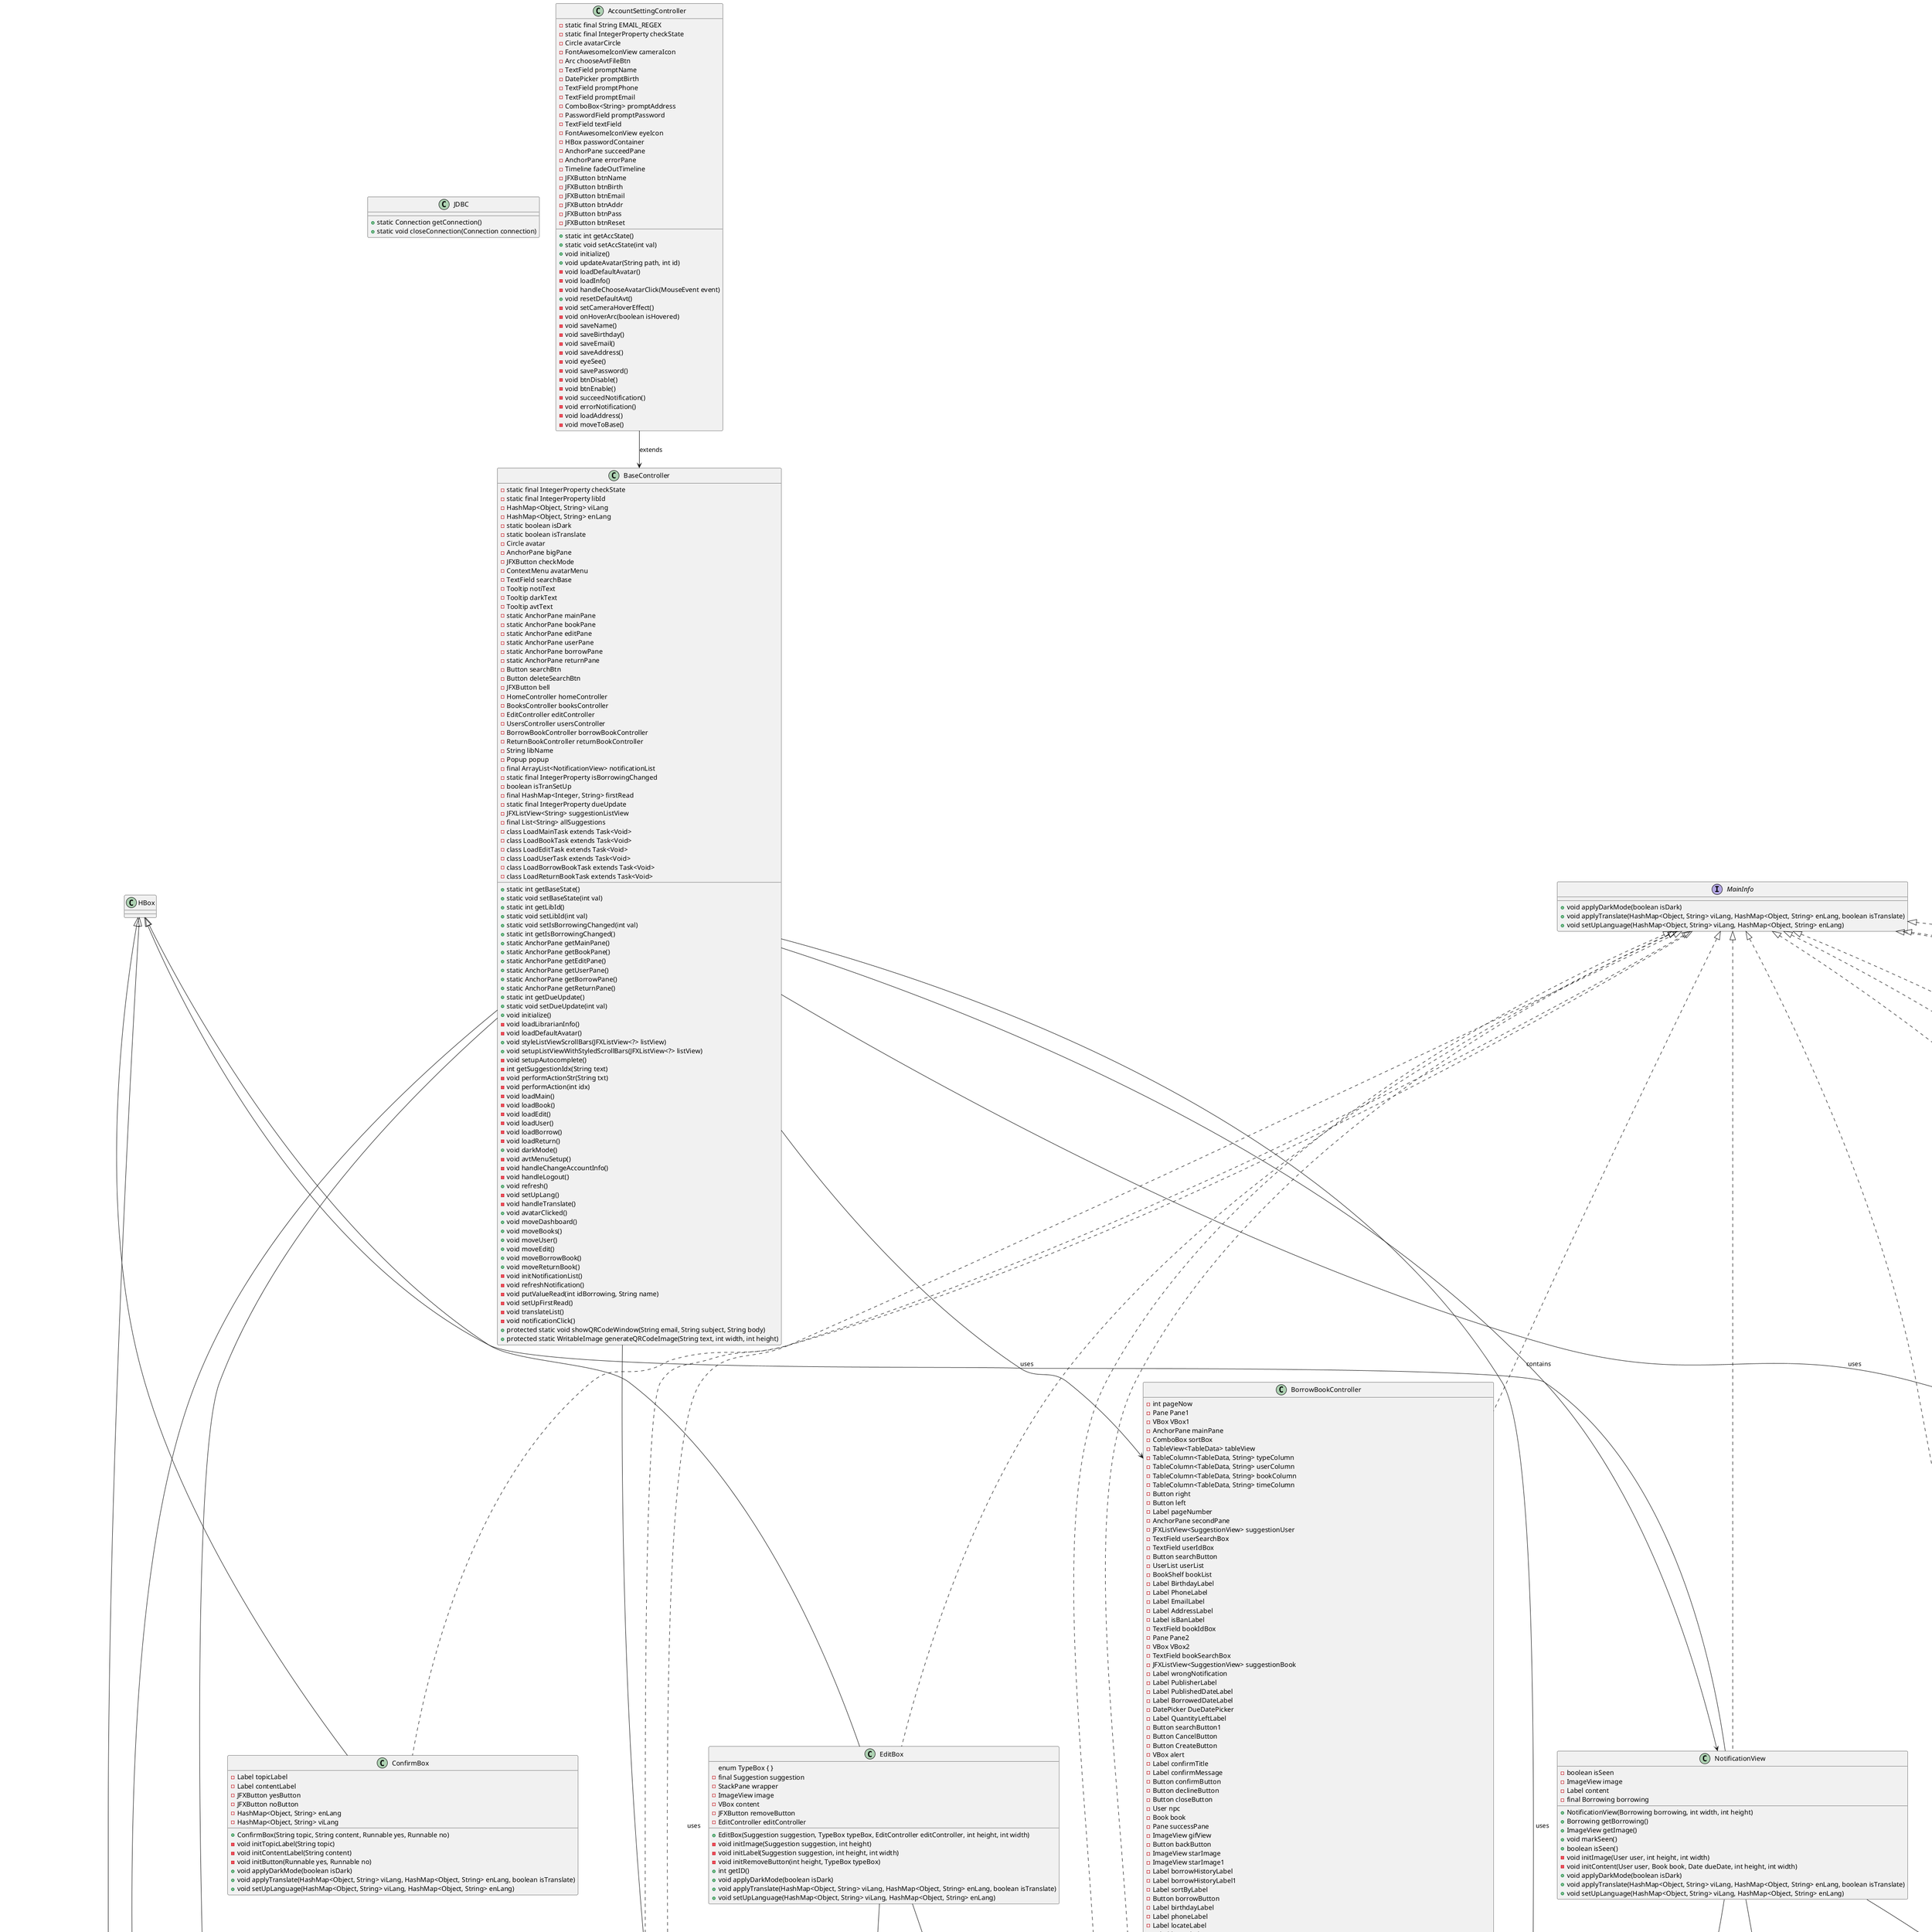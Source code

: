 @startuml

class JDBC {
  + static Connection getConnection()
  + static void closeConnection(Connection connection)
}

interface MainInfo {
  + void applyDarkMode(boolean isDark)
  + void applyTranslate(HashMap<Object, String> viLang, HashMap<Object, String> enLang, boolean isTranslate)
  + void setUpLanguage(HashMap<Object, String> viLang, HashMap<Object, String> enLang)
}

class TrieNode {
  - ArrayList<Integer> listID
  - HashMap<Character, TrieNode> children
  + TrieNode()
  + TrieNode(ArrayList<Integer> listID)
  + TrieNode(ArrayList<Integer> listID, HashMap<Character, TrieNode> children)
  + ArrayList<Integer> getListID()
  + HashMap<Character, TrieNode> getChildren()
  + void setListID(ArrayList<Integer> listID)
  + void setChildren(HashMap<Character, TrieNode> children)
  + void addChildren(Character x, TrieNode y)
  + void addList(Integer id)
  + void deleteList(Integer id)
}

class Trie {
  - TrieNode root
  + Trie()
  + Trie(TrieNode root)
  + TrieNode getRoot()
  + void insertNode(String name, int id)
  + void deleteNode(String name, int id)
  + void dfs(TrieNode root1, ArrayList<Integer> res)
  + ArrayList<Integer> getListIdStartWith(String prefix)
  + void printNode(TrieNode root, String s)
  + ArrayList<String> getAllNameStartWith(String prefix)
  + void addNameToList(TrieNode trieNode, ArrayList<String> list, String name)
}

class Date extends java.sql.Date {
  + Date(int year, int month, int day)
  + Date(java.sql.Date date)
  + Date add(int days)
  + int getYear()
  + int getMonth()
  + int getDay()
  + String toString()
  + boolean isAfter(Date date)
  + boolean isEqual(Date date)
  + boolean isBefore(Date date)
  + LocalDate toLocalDate()
  + static Date today()
  + long datediff(Date other)
}

abstract class Person {
  # int id
  # String name
  # Date birthday
  # String address
  # String email
  # String phoneNumber
  # Image avatar
  + Person()
  + Person(String name, Date birthday, String address, String email, String phoneNumber)
  + Person(String name, Date birthday, String address, String email, String phoneNumber, Image avatar)
  + Person(int id, String name, Date birthday, String address, String email, Image avatar, String phoneNumber)
  + int getId()
  + void setId(int id)
  + String getName()
  + void setName(String name)
  + Date getBirthday()
  + void setBirthday(Date birthday)
  + String getAddress()
  + void setAddress(String address)
  + String getEmail()
  + void setEmail(String email)
  + String getPhoneNumber()
  + void setPhoneNumber(String phoneNumber)
  + Image getAvatar()
  + void setAvatar(Image avatar)
  + abstract int SaveInfo()
  + static void deleteFromDb(int id)
  + static byte[] convertImageToBytes(Image fxImage)
  + static byte[] downloadImageFromURL(String urlString) throws Exception
  + static void retrieveImageFromDB(String outputImagePath) throws SQLException, IOException
  + static int getAddressId(String address)
  + static boolean isPhoneExist(String phone)
}

class User extends Person {
  - Date banEndTime
  + User(String name, Date birthday, String address, String email, String phoneNumber, Date banEndTime)
  + User(String name, Date birthday, String address, String email, String phoneNumber, Image avatar, Date banEndTime)
  + User(int id, String name, java.sql.Date birthday, String address, String email, Image avatar, String phoneNumber, Date banEndTime)
  + Date getBanEndTime()
  + void setBanEndTime(Date banEndTime)
  + boolean isBan()
  + static void deleteFromDb(int id)
  + int SaveInfo()
  + void removeInfo()
}

class Librarian extends Person {
  - ArrayList<Notification> notificationsList
  - String username_account
  - String password_account
  + Librarian()
  + Librarian(ArrayList<Notification> notificationsList, String username_account, String password_account)
  + Librarian(String name, Date birthday, String address, String email, String phoneNumber, Image avatar, ArrayList<Notification> notificationsList, String username_account, String password_account)
  + Librarian(ArrayList<Notification> notificationsList)
  + Librarian(String name, Date birthday, String address, String email, String phoneNumber, Image avatar, ArrayList<Notification> notificationsList)
  + Librarian(String name, Date birthday, String address, String email, String phoneNumber, Image avatar, String username_account, String password_account)
  + Librarian(String username_account, String password_account)
  + ArrayList<Notification> getNotificationsList()
  + void setNotificationsList(ArrayList<Notification> notificationsList)
  + String getPassword_account()
  + void setPassword_account(String password_account)
  + String getUsername_account()
  + void setUsername_account(String username_account)
  + static void deleteFromDb(int id)
  + int SaveInfo()
}

class UserList {
  - Trie users
  + UserList()
  + User getUser(int id)
  + Image createImageFromBlob(InputStream inputStream)
  + int insertUser(User user)
  + void deleteUser(User user)
  + ArrayList<User> getListUser(String prefixName)
  + int insertUserWithID(User user, int idUser)
  + static void main(String[] args)
}

class Book {
  - int idBook
  - String title
  - ArrayList<String> authors
  - String publisher
  - int publishedDate
  - String description
  - int pageCount
  - ArrayList<String> categories
  - double averageRating
  - int ratingsCount
  - String imageLink
  - int quantity
  + Book(int idBook, String title, ArrayList<String> authors, String publisher, int publishedDate, String description, int pageCount, ArrayList<String> categories, int ratingsCount, double averageRating, String imageLink, int quantity)
  + Book()
  + int getId()
  + void setId(int id)
  + String getTitle()
  + void setTitle(String title)
  + ArrayList<String> getAuthors()
  + void setAuthors(ArrayList<String> authors)
  + int getPublishedDate()
  + void setPublishedDate(int publishedDate)
  + String getPublisher()
  + void setPublisher(String publisher)
  + String getDescription()
  + void setDescription(String description)
  + int getPageCount()
  + void setPageCount(int pageCount)
  + ArrayList<String> getCategories()
  + void setCategories(ArrayList<String> categories)
  + double getAverageRating()
  + void setAverageRating(double averageRating)
  + int getRatingsCount()
  + void setRatingsCount(int ratingsCount)
  + String getImageLink()
  + void setImageLink(String imageLink)
  + int getQuantity()
  + void setQuantity(int quantity)
  + int SaveInfo()
  + void removeInfo()
}

class BookShelf {
  - Trie books
  + BookShelf()
  + Book getBook(int id)
  + int insertBook(Book book)
  + int insertBookWithID(Book book, int idBook)
  + void deleteBook(Book book)
  + ArrayList<Book> getListBook(String prefix)
  + ArrayList<Book> getTop3Book()
}

UserList --> User : manages
BookShelf --> Book : contains
TrieNode --> TrieNode : contains children
Trie --> TrieNode : root node

class Borrowing {
  - int idBorrowing
  - int idBook
  - int idUser
  - Date borrowedDate
  - Date dueDate
  - Date returnedDate
  + Borrowing(int idBorrowing, int idBook, int idUser, Date borrowedDate, Date dueDate, Date returnedDate)
  + int getIdBorrowing()
  + void setIdBorrowing(int idBorrowing)
  + int getIdBook()
  + void setIdBook(int idBook)
  + int getIdUser()
  + void setIdUser(int idUser)
  + Date getBorrowedDate()
  + void setBorrowedDate(Date borrowedDate)
  + Date getDueDate()
  + void setDueDate(Date dueDate)
  + Date getReturnedDate()
  + void setReturnedDate(Date returnedDate)
}

class BorrowHistory {
  + BorrowHistory()
  + ArrayList<Borrowing> getAllHistory()
  + ArrayList<Borrowing> getAllReturning()
  + ArrayList<Borrowing> getAllBorrowing()
  + int addBorrowing(Borrowing borrowing)
  + void updateReturnedDateOfBorrowing(int idBorrowing, Date returnedDate)
  + void updateDueDateOfBorrowing(int idBorrowing, Date dueDate)
  + Borrowing getBorrowing(int idBorrowing)
  + ArrayList<Borrowing> getListBorrowingFromBook(int idBook)
  + ArrayList<Borrowing> getListBorrowingFromUser(int idUser)
  + ArrayList<Borrowing> getListBorrowingFromUserName(String prefixName)
  + ArrayList<Borrowing> getListBorrowingFromBookName(String prefixName)
  + ArrayList<Borrowing> getListBorrowingNearingDeadline()
}

class Suggestion {
  - int id
  - Image icon
  - String content
  + Suggestion(Book book)
  + Suggestion(User user)
  + int getId()
  + void setId(int id)
  + Image getIcon()
  + void setIcon(Image icon)
  + String getContent()
  + void setContent(String content)
}

enum Language {
  - final String code
  - final String name
  + Language(String code, String name)
  + String getCode()
  + static String getCode(String name)
  + String getName()
  + static String getName(String code)
  + static Language getLanguage(String code_or_name)
}

class Library {
  - static Library instance
  - BookShelf bookShelf
  - UserList userList
  - BorrowHistory borrowHistory
  + Library()
  + static Library getInstance()
  + int borrowBook(Book book, User user, Date borrowedDate)
  + int borrowBook(Book book, User user, Date borrowedDate, Date dueDate)
  + void returnBook(int id_borrowing, Date returnDate)
  + void updateDueDate(int id, Date date)
  + ArrayList<Borrowing> getListBorrowingFromBookName(String s)
  + ArrayList<Suggestion> getBookSuggestions(String prefix)
  + ArrayList<Suggestion> getUserSuggestions(String prefix)
  + ArrayList<Suggestion> getBannedUserSuggestions(String prefix)
  + Book getBook(int idBook)
  + User getUser(int idUser)
  + ArrayList<Borrowing> getAllHistory()
  + ArrayList<Borrowing> getAllReturning()
  + ArrayList<Borrowing> getAllBorrowing()
  + ArrayList<Borrowing> getListBorrowingFromBook(int idBook)
  + ArrayList<Borrowing> getListBorrowingFromUser(int idUser)
  + ArrayList<Borrowing> getListBorrowingFromUserName(String prefixName)
  + Borrowing getBorrowing(int idBorrowing)
  + int insertUser(User user)
  + int insertBook(Book book)
  + void deleteBook(Book book)
  + void deleteUser(User user)
  + int insertBookWithID(Book book, int idBook)
  + int insertUserWithID(User user, int idUser)
  + ArrayList<Book> getTop3Book()
  + ArrayList<Borrowing> getListBorrowingNearingDeadline()
  + static void main(String[] args)
}

class Network {
  - static boolean connection = false
  - static Timer timer
  + Network()
  + static void close()
  + static boolean isConnected()
  + static boolean checkConnection()
}

class TextToSpeech {
  - ArrayList<AdvancedPlayer> listVoices
  - Thread threadSpeakPassage
  + void SpeakPassage(String passage, Language language)
  + AdvancedPlayer createPlayer(String text, Language language)
  + void stopSpeak()
}

class Translate {
  + static String translate(String text, Language srcLanguage, Language dstLanguage)
}

class GoogleBook {
  + static ArrayList<Book> getBooks(String prefix)
  + static Book createBookFromJson(JsonNode jsonNode)
}

BorrowHistory --> Borrowing : manages
Borrowing --> Book : references
Borrowing --> User : references
Library --> BookShelf : uses
Library --> UserList : uses
Library --> BorrowHistory : uses
Library --> Borrowing : manages
Library --> Suggestion : provides
Library --> Book : accesses
Library --> User : accesses
TextToSpeech --> Language : uses
Translate --> Language : uses
GoogleBook --> Book : creates

abstract class ProgressCircleIndicator extends Control {
  - static final int INDETERMINATE_PROGRESS = -1
  - ReadOnlyIntegerWrapper progress = new ReadOnlyIntegerWrapper(0)
  - ReadOnlyBooleanWrapper indeterminate = new ReadOnlyBooleanWrapper(false)
  + ProgressCircleIndicator()
  + int getProgress()
  + void setProgress(int progressValue)
  + ReadOnlyIntegerProperty progressProperty()
  + boolean isIndeterminate()
  + void makeIndeterminate()
  + ReadOnlyBooleanProperty indeterminateProperty()
  - int defaultToHundred(int value)
  + void setInnerCircleRadius(int value)
  + DoubleProperty innerCircleRadiusProperty()
  + double getInnerCircleRadius()
  - DoubleProperty innerCircleRadius = new StyleableDoubleProperty(60)
  + static List<CssMetaData<? extends Styleable, ?>> getClassCssMetaData()
  + List<CssMetaData<? extends Styleable, ?>> getControlCssMetaData()
}

class RingProgressIndicator extends ProgressCircleIndicator {
  + RingProgressIndicator()
  + Skin<?> createDefaultSkin()
  + void setRingWidth(int value)
  + DoubleProperty ringWidthProperty()
  + double getRingWidth()
  - DoubleProperty ringWidth = new StyleableDoubleProperty(22)
  + List<CssMetaData<? extends Styleable, ?>> getControlCssMetaData()
}

class RingProgressIndicatorSkin implements Skin<RingProgressIndicator> {
  - final RingProgressIndicator indicator
  - final Label percentLabel = new Label()
  - final Circle innerCircle = new Circle()
  - final Circle outerCircle = new Circle()
  - final StackPane container = new StackPane()
  - final Arc fillerArc = new Arc()
  - final RotateTransition transition = new RotateTransition(Duration.millis(2000), fillerArc)
  + RingProgressIndicatorSkin(final RingProgressIndicator indicator)
  - void setProgressLabel(int value)
  - void initTransition()
  - void initFillerArc()
  - void initContainer(final RingProgressIndicator indicator)
  - void updateRadii()
  - void initLabel(int value)
  - void initIndeterminate(boolean newVal)
  + RingProgressIndicator getSkinnable()
  + Node getNode()
  + void dispose()
}

class SuggestionView extends HBox implements MainInfo {
  - final int id
  - StackPane wrapper
  - ImageView image
  - Label content
  + SuggestionView(Suggestion suggestion, int height, int width)
  - void initImage(Suggestion suggestion, int height, int width)
  - void initContent(Suggestion suggestion, int height, int width)
  + int getID()
  + String getContent()
  + void applyDarkMode(boolean isDark)
  + void applyTranslate(HashMap<Object, String> viLang, HashMap<Object, String> enLang, boolean isTranslate)
  + void setUpLanguage(HashMap<Object, String> viLang, HashMap<Object, String> enLang)
}

class EditBox extends HBox implements MainInfo {
  enum TypeBox { }
  - final Suggestion suggestion
  - StackPane wrapper
  - ImageView image
  - VBox content
  - JFXButton removeButton
  - EditController editController
  + EditBox(Suggestion suggestion, TypeBox typeBox, EditController editController, int height, int width)
  - void initImage(Suggestion suggestion, int height)
  - void initLabel(Suggestion suggestion, int height, int width)
  - void initRemoveButton(int height, TypeBox typeBox)
  + int getID()
  + void applyDarkMode(boolean isDark)
  + void applyTranslate(HashMap<Object, String> viLang, HashMap<Object, String> enLang, boolean isTranslate)
  + void setUpLanguage(HashMap<Object, String> viLang, HashMap<Object, String> enLang)
}

class ConfirmBox extends HBox implements MainInfo {
  - Label topicLabel
  - Label contentLabel
  - JFXButton yesButton
  - JFXButton noButton
  - HashMap<Object, String> enLang
  - HashMap<Object, String> viLang
  + ConfirmBox(String topic, String content, Runnable yes, Runnable no)
  - void initTopicLabel(String topic)
  - void initContentLabel(String content)
  - void initButton(Runnable yes, Runnable no)
  + void applyDarkMode(boolean isDark)
  + void applyTranslate(HashMap<Object, String> viLang, HashMap<Object, String> enLang, boolean isTranslate)
  + void setUpLanguage(HashMap<Object, String> viLang, HashMap<Object, String> enLang)
}

class TableData {
  - String action
  - String user
  - String book
  - String date
  + TableData(String action, String user, String book, String date)
  + String getAction()
  + void setAction(String action)
  + String getUser()
  + void setUser(String user)
  + String getBook()
  + void setBook(String book)
  + String getDate()
  + void setDate(String date)
}

class NotificationView extends HBox implements MainInfo {
  - boolean isSeen
  - ImageView image
  - Label content
  - final Borrowing borrowing
  + NotificationView(Borrowing borrowing, int width, int height)
  + Borrowing getBorrowing()
  + ImageView getImage()
  + void markSeen()
  + boolean isSeen()
  - void initImage(User user, int height, int width)
  - void initContent(User user, Book book, Date dueDate, int height, int width)
  + void applyDarkMode(boolean isDark)
  + void applyTranslate(HashMap<Object, String> viLang, HashMap<Object, String> enLang, boolean isTranslate)
  + void setUpLanguage(HashMap<Object, String> viLang, HashMap<Object, String> enLang)
}

class Warning extends VBox implements MainInfo {
  - HashMap<Object, String> enLang
  - HashMap<Object, String> viLang
  - Label topicLabel
  - Label contentLabel
  - Transition transition
  + Warning(String topic, String content)
  - void playTransition()
  - void removeWarning()
  + void applyDarkMode(boolean isDark)
  + void applyTranslate(HashMap<Object, String> viLang, HashMap<Object, String> enLang, boolean isTranslate)
  + void setUpLanguage(HashMap<Object, String> viLang, HashMap<Object, String> enLang)
}

class returnTableData {
  - String borrowedDate
  - String user
  - String book
  - String dueDate
  - int idUser
  - int idBook
  - LocalDate due
  - int idBorrowing
  + returnTableData(String user, String book, String borrowedDate, String dueDate)
  + int getIdUser()
  + LocalDate getDue()
  + void setDue(LocalDate due)
  + void setIdUser(int idUser)
  + int getIdBook()
  + void setIdBook(int idBook)
  + String getBorrowedDate()
  + void setBorrowedDate(String borrowedDate)
  + String getUser()
  + void setUser(String user)
  + String getBook()
  + void setBook(String book)
  + String getDueDate()
  + void setDueDate(String dueDate)
  + int getIdBorrowing()
  + void setIdBorrowing(int idBorrowing)
}

RingProgressIndicatorSkin --> RingProgressIndicator : uses
RingProgressIndicatorSkin --> Label : contains
RingProgressIndicatorSkin --> Circle : contains
RingProgressIndicatorSkin --> StackPane : contains
RingProgressIndicatorSkin --> Arc : contains
RingProgressIndicatorSkin --> RotateTransition : uses
SuggestionView --> Suggestion : contains
EditBox --> Suggestion : contains
EditBox --> EditController : uses
NotificationView --> Borrowing : references
NotificationView --> User : uses
NotificationView --> Book : uses
Warning --> Transition : uses
returnTableData --> Book : references
returnTableData --> User : references
returnTableData --> Borrowing : references

class BookView extends ScrollPane implements MainInfo {
  - VBox wrapper
  - ImageView imageBook
  - Label titleLabel
  - VBox authorList
  - VBox infoBox
  - HBox publisherBox
  - Label publisherTag
  - Label publisherLabel
  - HBox publishedDateBox
  - Label publishedDateTag
  - Label publishedDateLabel
  - HBox descriptionBox
  - Label descriptionTag
  - Label descriptionLabel
  - HBox categoryBox
  - Label categoryTag
  - VBox categoryList
  - HBox pageCountBox
  - Label pageCountTag
  - Label pageCountLabel
  - HBox ratingCountBox
  - Label ratingCountTag
  - Label ratingCountLabel
  - HBox averageRatingBox
  - Label averageRatingLabel
  - HBox starList
  - ImageView star1
  - ImageView star2
  - ImageView star3
  - ImageView star4
  - ImageView star5
  - HBox quantityBox
  - Label quantityTag
  - Label quantityLabel
  - AnchorPane viewPane
  - Pane loadingPane
  - Transition loadingTransition
  - HashMap<Object, String> viLang
  - HashMap<Object, String> enLang
  - TextToSpeech tts
  + BookView()
  + setBook(Book book)
  - setImageBook(Book book)
  - setTitle(Book book)
  - setAuthorList(Book book)
  - setPublisher(Book book)
  - setPublishedDate(Book book)
  - setDescription(Book book)
  - setCategory(Book book)
  - setPageCount(Book book)
  - setRatingCount(Book book)
  - setAverageRating(Book book)
  - setStar(Book book)
  - setQuantity(Book book)
  + ExitView()
  + stopSpeak()
  - Speak()
  - initLoadingTransition()
  + applyDarkMode(boolean isDark)
  + applyTranslate(HashMap<Object, String> viLang, HashMap<Object, String> enLang, boolean isTranslate)
  + setUpLanguage(HashMap<Object, String> viLang, HashMap<Object, String> enLang)
}

class UserView extends ScrollPane implements MainInfo {
  - AnchorPane viewPane
  - VBox wrapper
  - ImageView imageUser
  - Label nameLabel
  - Label idLabel
  - VBox infoBox
  - HBox birthdayBox
  - Label birthdayTag
  - Label birthdayLabel
  - HBox addressBox
  - Label addressTag
  - Label addressLabel
  - HBox phoneNumberBox
  - Label phoneNumberTag
  - Label phoneNumberLabel
  - HBox emailBox
  - Label emailTag
  - Label emailLabel
  - HBox endBanDateBox
  - Label endBanDateTag
  - Label endBanDateLabel
  - Pane loadingPane
  - Transition loadingTransition
  - HashMap<Object, String> viLang
  - HashMap<Object, String> enLang
  - TextToSpeech tts
  + UserView()
  + setUser(User user)
  - setImage(User user)
  - setName(User user)
  - setID(User user)
  - setBirthday(User user)
  - setAddress(User user)
  - setPhoneNumber(User user)
  - setEmail(User user)
  - setEndBanDate(User user)
  + ExitView()
  + stopSpeak()
  - Speak()
  - initLoadingTransition()
  + applyDarkMode(boolean isDark)
  + applyTranslate(HashMap<Object, String> viLang, HashMap<Object, String> enLang, boolean isTranslate)
  + setUpLanguage(HashMap<Object, String> viLang, HashMap<Object, String> enLang)
}

class EditBookView extends ScrollPane implements MainInfo {
  - AnchorPane viewPane
  - VBox wrapper
  - ImageView imageBook
  - TextField titleTextField
  - Label idLabel
  - VBox authorList
  - Label publisherTag
  - TextField publisherTextField
  - Label publishedDateTag
  - TextField publishedDateTextField
  - Label descriptionTag
  - TextArea descriptionTextArea
  - Label categoryTag
  - VBox categoryList
  - Label pageCountTag
  - TextField countPageTextField
  - Label quantityTag
  - TextField quantityTextField
  - JFXButton saveButton
  - Pane loadingPane
  - Transition loadingTransition
  - Book oldBook
  - HashMap<Object, String> viLang
  - HashMap<Object, String> enLang
  - EditController editController
  + EditBookView(EditController editController)
  + setBook(Book book)
  + completeSetup()
  - initImage(Book book)
  - initDefaultImage()
  - initTitle(Book book)
  - initId(Book book)
  - initDefaultId()
  - initAuthors(Book book)
  - initPublisher(Book book)
  - initPublishedDate(Book book)
  - initDescription(Book book)
  - initCategories(Book book)
  - initPageCount(Book book)
  - initQuantity(Book book)
  - TextField newTextField(VBox list, String promptText)
  - initView()
  + ExitView()
  - SaveBook()
  - createNewBook()
  - initLoadingTransition()
  + applyDarkMode(boolean isDark)
  + applyTranslate(HashMap<Object, String> viLang, HashMap<Object, String> enLang, boolean isTranslate)
  + setUpLanguage(HashMap<Object, String> viLang, HashMap<Object, String> enLang)
}

class EditUserView extends ScrollPane implements MainInfo {
  - AnchorPane viewPane
  - VBox wrapper
  - ImageView imageUser
  - TextField nameTextField
  - Label idLabel
  - Label birthdayTag
  - TextField birthdayTextField
  - Label addressTag
  - JFXComboBox<String> addressComboBox
  - Label phoneNumberTag
  - TextField phoneNumberTextField
  - Label emailTag
  - TextField emailTextField
  - Label endBanDateTag
  - TextField endBanDateTextField
  - JFXButton saveButton
  - Pane loadingPane
  - Transition loadingTransition
  - User oldUser
  - HashMap<Object, String> viLang
  - HashMap<Object, String> enLang
  - EditController editController
  + EditUserView(EditController editController)
  + setUser(User user)
  + completeSetup()
  - initEndBanDate(User user)
  - initEmail(User user)
  - initPhoneNumber(User user)
  - setupPhoneNumberTextField()
  - initAddress(User user)
  - initDefaultAddress()
  - initBirthday(User user)
  - initName(User user)
  - initId(User user)
  - initDefaultId()
  - initImage(User user)
  - initDefaultImage()
  - initView()
  - setupDateTextField(TextField textField)
  + ExitView()
  - SaveUser()
  - createNewUser()
  - Date createDateFromString(String s)
  - initLoadingTransition()
  + applyDarkMode(boolean isDark)
  + applyTranslate(HashMap<Object, String> viLang, HashMap<Object, String> enLang, boolean isTranslate)
  + setUpLanguage(HashMap<Object, String> viLang, HashMap<Object, String> enLang)
}

UserView --> Book : references
BookView --> User : references
BookView --> Book : contains
UserView --> User : contains
EditBookView --> Book : contains
EditBookView --> User : references
EditUserView --> User : contains
EditUserView --> Book : references

class BaseController {
  - static final IntegerProperty checkState
  + static int getBaseState()
  + static void setBaseState(int val)
  - static final IntegerProperty libId
  + static int getLibId()
  + static void setLibId(int val)
  - HashMap<Object, String> viLang
  - HashMap<Object, String> enLang
  - static boolean isDark
  - static boolean isTranslate
  - Circle avatar
  - AnchorPane bigPane
  - JFXButton checkMode
  - ContextMenu avatarMenu
  - TextField searchBase
  - Tooltip notiText
  - Tooltip darkText
  - Tooltip avtText
  - static AnchorPane mainPane
  - static AnchorPane bookPane
  - static AnchorPane editPane
  - static AnchorPane userPane
  - static AnchorPane borrowPane
  - static AnchorPane returnPane
  - Button searchBtn
  - Button deleteSearchBtn
  - JFXButton bell
  - HomeController homeController
  - BooksController booksController
  - EditController editController
  - UsersController usersController
  - BorrowBookController borrowBookController
  - ReturnBookController returnBookController
  - String libName
  - Popup popup
  - final ArrayList<NotificationView> notificationList
  - static final IntegerProperty isBorrowingChanged
  + static void setIsBorrowingChanged(int val)
  + static int getIsBorrowingChanged()
  + static AnchorPane getMainPane()
  + static AnchorPane getBookPane()
  + static AnchorPane getEditPane()
  + static AnchorPane getUserPane()
  + static AnchorPane getBorrowPane()
  + static AnchorPane getReturnPane()
  - boolean isTranSetUp
  - final HashMap<Integer, String> firstRead
  - static final IntegerProperty dueUpdate
  + static int getDueUpdate()
  + static void setDueUpdate(int val)
  - JFXListView<String> suggestionListView
  - final List<String> allSuggestions
  + void initialize()
  - void loadLibrarianInfo()
  - void loadDefaultAvatar()
  + void styleListViewScrollBars(JFXListView<?> listView)
  + void setupListViewWithStyledScrollBars(JFXListView<?> listView)
  - void setupAutocomplete()
  - int getSuggestionIdx(String text)
  - void performActionStr(String txt)
  - void performAction(int idx)
  - class LoadMainTask extends Task<Void>
  - class LoadBookTask extends Task<Void>
  - class LoadEditTask extends Task<Void>
  - class LoadUserTask extends Task<Void>
  - class LoadBorrowBookTask extends Task<Void>
  - class LoadReturnBookTask extends Task<Void>
  - void loadMain()
  - void loadBook()
  - void loadEdit()
  - void loadUser()
  - void loadBorrow()
  - void loadReturn()
  + void darkMode()
  - void avtMenuSetup()
  - void handleChangeAccountInfo()
  - void handleLogout()
  + void refresh()
  - void setUpLang()
  - void handleTranslate()
  + void avatarClicked()
  + void moveDashboard()
  + void moveBooks()
  + void moveUser()
  + void moveEdit()
  + void moveBorrowBook()
  + void moveReturnBook()
  - void initNotificationList()
  - void refreshNotification()
  - void putValueRead(int idBorrowing, String name)
  - void setUpFirstRead()
  - void translateList()
  - void notificationClick()
  + protected static void showQRCodeWindow(String email, String subject, String body)
  + protected static WritableImage generateQRCodeImage(String text, int width, int height)
}

class AccountSettingController {
  - static final String EMAIL_REGEX
  - static final IntegerProperty checkState
  + static int getAccState()
  + static void setAccState(int val)
  - Circle avatarCircle
  - FontAwesomeIconView cameraIcon
  - Arc chooseAvtFileBtn
  - TextField promptName
  - DatePicker promptBirth
  - TextField promptPhone
  - TextField promptEmail
  - ComboBox<String> promptAddress
  - PasswordField promptPassword
  - TextField textField
  - FontAwesomeIconView eyeIcon
  - HBox passwordContainer
  - AnchorPane succeedPane
  - AnchorPane errorPane
  - Timeline fadeOutTimeline
  + void initialize()
  + void updateAvatar(String path, int id)
  - void loadDefaultAvatar()
  - void loadInfo()
  - void handleChooseAvatarClick(MouseEvent event)
  + void resetDefaultAvt()
  - void setCameraHoverEffect()
  - void onHoverArc(boolean isHovered)
  - void saveName()
  - void saveBirthday()
  - void saveEmail()
  - void saveAddress()
  - void eyeSee()
  - void savePassword()
  - JFXButton btnName
  - JFXButton btnBirth
  - JFXButton btnEmail
  - JFXButton btnAddr
  - JFXButton btnPass
  - JFXButton btnReset
  - void btnDisable()
  - void btnEnable()
  - void succeedNotification()
  - void errorNotification()
  - void loadAddress()
  - void moveToBase()
}

BaseController --> HomeController : uses
BaseController --> BooksController : uses
BaseController --> EditController : uses
BaseController --> UsersController : uses
BaseController --> BorrowBookController : uses
BaseController --> ReturnBookController : uses
BaseController --> NotificationView : contains
AccountSettingController --> BaseController : extends

class BooksController implements MainInfo {
  - Label topChoicesLabel
  - AnchorPane advertisementPane
  - ImageView content1
  - ImageView content2
  - ImageView content3
  - RadioButton radioButton1
  - RadioButton radioButton2
  - RadioButton radioButton3
  - Queue<Transition> advertisementTransitions
  - Timeline timeline
  - JFXComboBox<String> categoryComboBox
  - TextField categoryTextField
  - JFXListView<String> categoriesListView
  - TextField titleTextField
  - JFXButton removeTextFieldButton
  - JFXListView<SuggestionView> titleListView
  - TextField pageNumberTextField
  - JFXButton nextPageButton
  - JFXButton prevPageButton
  - JFXListView<SuggestionView> ListBooks
  - ArrayList<Suggestion> listSuggestions
  - Trie categories
  - AnchorPane mainPane
  - Queue<Thread> loadingThread
  - Pane loadingPane
  - Transition loadingTransition
  + Label getTopChoicesLabel()
  + AnchorPane getAdvertisementPane()
  + ImageView getContent1()
  + ImageView getContent2()
  + ImageView getContent3()
  + RadioButton getRadioButton1()
  + RadioButton getRadioButton2()
  + RadioButton getRadioButton3()
  + Queue<Transition> getAdvertisementTransitions()
  + Timeline getTimeline()
  + JFXComboBox<String> getCategoryComboBox()
  + TextField getCategoryTextField()
  + JFXListView<String> getCategoriesListView()
  + TextField getTitleTextField()
  + JFXButton getRemoveTextFieldButton()
  + JFXListView<SuggestionView> getTitleListView()
  + TextField getPageNumberTextField()
  + JFXButton getNextPageButton()
  + JFXButton getPrevPageButton()
  + JFXListView<SuggestionView> getListBooks()
  + ArrayList<Suggestion> getListSuggestions()
  + Trie getCategories()
  + AnchorPane getMainPane()
  + Queue<Thread> getLoadingThread()
  + Pane getLoadingPane()
  + Transition getLoadingTransition()
  - void initialize()
  - enum Direction {  }
  - Transition advertisementTransition(Direction direction)
  - Transition transitionOfContent(ImageView content, Direction direction)
  - Transition undoTransitionOfContent(ImageView content)
  - Transition undoTransition()
  - void startTimeLine()
  - void stopTimeLine()
  - void switchToContent1()
  - void switchToContent2()
  - void switchToContent3()
  - void changePage()
  - void switchToNextPage()
  - void switchToPrevPage()
  + void setListBooks(int pageNumber)
  - void setUpPageNumberTextField()
  - void SelectCategoryFromComboBox()
  - void CreateCategorySuggestions()
  - void setupFocusTextField()
  - void showBook(int idBook)
  - void showBook(Book book)
  - void CreateBookSuggestions()
  - void SelectBookFromListBook()
  - void initCategories()
  - void initTopChoicesBook()
  - void initView()
  + void Search()
  - void initLoadingTransition()
  - void RemoveTitleTextField()
  + void deleteBookSuggestion(Suggestion suggestion)
  + void fixBookSuggestion(Suggestion suggestion)
  + void addBookSuggestion(Suggestion suggestion)
  + void refresh()
  + void applyDarkMode(boolean isDark)
  + void applyTranslate(HashMap<Object, String> viLang, HashMap<Object, String> enLang, boolean isTranslate)
  + void setUpLanguage(HashMap<Object, String> viLang, HashMap<Object, String> enLang)
}

class BorrowBookController implements MainInfo {
  - ReturnBookController returnBookController = new ReturnBookController()
  - ObservableList<TableData> dataList = FXCollections.observableArrayList()
  - int pageNow
  - Pane Pane1
  - VBox VBox1
  - AnchorPane mainPane
  - ComboBox sortBox
  - TableView<TableData> tableView
  - TableColumn<TableData, String> typeColumn
  - TableColumn<TableData, String> userColumn
  - TableColumn<TableData, String> bookColumn
  - TableColumn<TableData, String> timeColumn
  - Button right
  - Button left
  - Label pageNumber
  - AnchorPane secondPane
  - JFXListView<SuggestionView> suggestionUser
  - TextField userSearchBox
  - TextField userIdBox
  - Button searchButton
  - UserList userList
  - BookShelf bookList
  - Label BirthdayLabel
  - Label PhoneLabel
  - Label EmailLabel
  - Label AddressLabel
  - Label isBanLabel
  - TextField bookIdBox
  - Pane Pane2
  - VBox VBox2
  - TextField bookSearchBox
  - JFXListView<SuggestionView> suggestionBook
  - Label wrongNotification
  - Label PublisherLabel
  - Label PublishedDateLabel
  - Label BorrowedDateLabel
  - DatePicker DueDatePicker
  - Label QuantityLeftLabel
  - Button searchButton1
  - Button CancelButton
  - Button CreateButton
  - VBox alert
  - Label confirmTitle
  - Label confirmMessage
  - Button confirmButton
  - Button declineButton
  - Button closeButton
  - User npc
  - Book book
  - Pane successPane
  - ImageView gifView
  - Button backButton
  - ImageView starImage
  - ImageView starImage1
  - Label borrowHistoryLabel
  - Label borrowHistoryLabel1
  - Label sortByLabel
  - Button borrowButton
  - Label birthdayLabel
  - Label phoneLabel
  - Label locateLabel
  - Label banLabel
  - Label publishedDateLabel
  - Label borrowedDateLabel
  - Label dueDateLabel
  - Label leftLabel
  - Label publisherLabel
  - Label successLabel
  - Label sucessMessageLabel
  - static BooleanProperty listenUpdate = new SimpleBooleanProperty(false)
  - ObservableList<SuggestionView> suggestions
  - ObservableList<SuggestionView> suggestions1
  + void setReturnBookController(ReturnBookController returnBookController)
  - void rightController()
  - void leftController()
  - void muonSachController()
  - void addBox()
  - void resetUserSearch()
  - void resetBookSearch()
  - void createErrorText(String content)
  - void searchButtonController()
  - void searchButtonController1()
  - void CancelAction()
  - void DeclineButtonAction()
  - void confirmButtonAction()
  - void backButtonAction()
  - void CreateAction()
  + void updateHistory(String type)
  - void initialize()
  - void CreateUserSuggestions()
  - void CreateBookSuggestions()
  - void setupTooltip()
  + void refresh()
  + void applyDarkMode(boolean isDark)
  + void applyTranslate(HashMap<Object, String> viLang, HashMap<Object, String> enLang, boolean isTranslate)
  + void setUpLanguage(HashMap<Object, String> viLang, HashMap<Object, String> enLang)
}

BooksController --> Trie : uses
BooksController --> Suggestion : contains
BooksController --> Book : references
BooksController --> SuggestionView : contains
BorrowBookController --> ReturnBookController : contains
BorrowBookController --> UserList : uses
BorrowBookController --> BookShelf : uses
BorrowBookController --> SuggestionView : contains
BorrowBookController --> User : references
BorrowBookController --> Book : references
BorrowBookController --> TableData : contains


class EditController implements MainInfo {
  - BooksController booksController
  - UsersController usersController
  - AnchorPane mainPane
  - TextField pageBookNumberTextField
  - JFXButton nextPageBookButton
  - JFXButton prevPageBookButton
  - JFXButton addBookButton
  - JFXListView<EditBox> listViewBooks
  - ArrayList<Suggestion> listBooks
  - TextField pageUserNumberTextField
  - JFXButton nextPageUserButton
  - JFXButton prevPageUserButton
  - JFXButton addUserButton
  - JFXListView<EditBox> listViewUsers
  - ArrayList<Suggestion> listUsers
  - TextField bookSuggestionsTextField
  - JFXButton removeButton
  - JFXListView<SuggestionView> googleBooksListView
  + BooksController getBooksController()
  + UsersController getUsersController()
  + TextField getPageBookNumberTextField()
  + JFXButton getNextPageBookButton()
  + JFXButton getPrevPageBookButton()
  + JFXButton getAddBookButton()
  + JFXListView<EditBox> getListViewBooks()
  + ArrayList<Suggestion> getListBooks()
  + TextField getPageUserNumberTextField()
  + JFXButton getNextPageUserButton()
  + JFXButton getPrevPageUserButton()
  + JFXButton getAddUserButton()
  + JFXListView<EditBox> getListViewUsers()
  + ArrayList<Suggestion> getListUsers()
  + TextField getBookSuggestionsTextField()
  + JFXButton getRemoveButton()
  + JFXListView<SuggestionView> getGoogleBooksListView()
  - void initialize()
  - void initListView()
  - void switchToNextPageBook()
  - void switchToPrevPageBook()
  - void changePageBook()
  - void switchToNextPageUser()
  - void switchToPrevPageUser()
  - void changePageUser()
  + void setPageBook(int pageNumber)
  + void setPageUser(int pageNumber)
  - void setUpPageNumberTextField(TextField textField)
  + void AddBook()
  - void FixBook()
  + void openAddUserView()
  - void FixUser()
  + void addUserSuggestion(Suggestion suggestion)
  + void addBookSuggestion(Suggestion suggestion)
  + void deleteUserSuggestion(Suggestion suggestion)
  + void deleteBookSuggestion(Suggestion suggestion)
  + void fixUserSuggestion(Suggestion suggestion)
  + void fixBookSuggestion(Suggestion suggestion)
  - void SearchBooksFromGoogle()
  - void setUpFocusTextField()
  + void setBooksController(BooksController booksController)
  + void setUsersController(UsersController usersController)
  + AnchorPane getMainPane()
  - void removeText()
  + void refresh()
  + void applyDarkMode(boolean isDark)
  + void applyTranslate(HashMap<Object, String> viLang, HashMap<Object, String> enLang, boolean isTranslate)
  + void setUpLanguage(HashMap<Object, String> viLang, HashMap<Object, String> enLang)
}

class HomeController implements MainInfo {
  - Label librarianName
  - Label dayTime
  - Label numBooks
  - Label numUsers
  - Label overDue
  - Label numBan
  - JFXTreeTableView<LibrarianTable> librarianView
  - StackPane circleProgress
  - ScatterChart<String, Number> scatter
  - AreaChart<String, Number> areaChart
  - AnchorPane homePane
  - Label colon
  - Label firstH
  - Label firstM
  - Label secH
  - Label secM
  - Label helloTxt
  - Label numBookTxt
  - Label numStuTxt
  - Label overDueTxt
  - Label banStuTxt
  - Label tableLibTxt
  - Label borrowRateTxt
  - Button allBtn
  - AnchorPane blur
  - JFXTreeTableView<LibrarianTable> tempTable
  - ScatterChart<String, Number> fullyScatterChart
  - AreaChart<?, ?> fullyAreaChart
  - Timeline shadowTimeline
  - Timeline progressAnimation
  - Timeline timeTimeline
  - Timeline colonFlashTimeline
  - Timeline animationTimeline
  - Timeline shadowLabelTimeline
  + void initialize()
  + void refresh()
  + void displayTime()
  + void updateTime(Label[] digitLabels)
  + void displayMiniPaneTotal()
  + void displayHomeTable()
  + void applyDarkMode(boolean isDark)
  + void setLibName(String name)
  - void displayCirclePro()
  - void displayScatter()
  - void displayArea()
  + void scatterClick()
  - void scaleUp(AnchorPane anchorPane)
  - void scaleDown(AnchorPane anchorPane, AnchorPane blur)
  - void shadowEffect(AnchorPane anchorPane)
  - void shadowEffect(Label label)
  - ScatterChart<String, Number> createScatterChartCopy(ScatterChart<String, Number> originalScatter)
  - void customizeCopiedScatterLegend(ScatterChart<String, Number> scatterChart)
  - void centerInParentDynamic(AnchorPane parent, AnchorPane child, double widthPercent, double heightPercent)
  + void resetClick()
  + void allOnClick()
  + void areaClick()
  - AreaChart<String, Number> createAreaChartCopy(AreaChart<String, Number> originalArea)
  + void applyTranslate(HashMap<Object, String> viLang, HashMap<Object, String> enLang, boolean isTranslate)
  + Label getBanStuTxt()
  + Label getBorrowRateTxt()
  + Label getHelloTxt()
  + Label getNumBookTxt()
  + Label getNumStuTxt()
  + Label getOverDueTxt()
  + Label getTableLibTxt()
  - void renameSeries(ScatterChart<String, Number> scatter)
  + void setUpLanguage(HashMap<Object, String> viLang, HashMap<Object, String> enLang)
  + void clearTimeline()
}

class LibrarianTable extends RecursiveTreeObject<LibrarianTable> {
  - final IntegerProperty id
  - final StringProperty name
  - final StringProperty email
  + LibrarianTable(int id, String name, String email)
  + IntegerProperty idProperty()
  + StringProperty nameProperty()
  + StringProperty emailProperty()
}

HomeController "1" *-- "many" LibrarianTable: chứa
LibrarianTable "1" -- "1" IntegerProperty: có
LibrarianTable "1" -- "1" StringProperty: có

EditController --> BooksController : uses
EditController --> UsersController : uses
EditController --> Suggestion : contains
EditController --> SuggestionView : contains
EditController --> Book : references
EditController --> User : references
HomeController --> LibrarianTable : contains
HomeController --> Book : references
HomeController --> User : references
HomeController --> ScatterChart : uses
HomeController --> AreaChart : uses
HomeController --> Timeline : uses


class ReturnBookController implements MainInfo {
  - ObservableList<returnTableData> dataList = FXCollections.observableArrayList()
  - UserList userList = new UserList()
  - BookShelf bookList = new BookShelf()
  - TableColumn<returnTableData, String> userColumn
  - TableColumn<returnTableData, String> bookColumn
  - TableColumn<returnTableData, String> borrowedDateColumn
  - TableColumn<returnTableData, String> dueDateColumn
  - Button left
  - Button right
  - TableView tableView
  - Label pageNumber
  - int pageNow = 1
  - ComboBox sortBox
  - JFXListView<SuggestionView> suggestionUser
  - ObservableList<SuggestionView> suggestions
  - TextField userIdBox
  - TextField userSearchBox
  - Button searchButton
  - Pane Pane1
  - Label wrongNotification
  - VBox VBox1
  - Pane returnPane
  - AnchorPane mainPane
  - Button button1
  - Button button2
  - Button button3
  - Button button4
  - Button button5
  - Button changeButton
  - Button returnButton
  - Label nameUserLabel
  - Label idUserLabel
  - Label nameBookLabel
  - Label idBookLabel
  - ImageView userAvatar
  - ImageView bookAvatar
  - Label borrowedDate
  - DatePicker datePicker
  - VBox alert
  - Button closeButton
  - Label confirmMessage
  - Label confirmTitle
  - Button declineButton
  - Button confirmButton
  - Button backButton
  - ImageView gifView
  - Pane successPane
  - Label successTitle
  - TextField bookIdBox
  - TextField bookSearchBox
  - ImageView borrowImage
  - Pane userPane
  - Pane bookPane
  - ImageView starImage
  - Label titleLabel
  - Label borrowedDateLabel
  - Label dueDateLabel
  - Label successLabel
  - returnTableData returnProcessing
  - Timer timer
  - Timer timer1
  + void addBox()
  + void rightController()
  + void leftController()
  + void setPageNumber(int x)
  + void updateHistory(int userID)
  + void updateHistory1(int bookID)
  + void createErrorText(String content)
  + void searchButtonController()
  + void searchButtonController1()
  + void updateVisibleReturnButton()
  + void createPaneTransition()
  + void returnAction(ActionEvent actionEvent)
  + void closeAction()
  + void returnButtonAction()
  + void changeButtonAction()
  + void DeclineButtonAction()
  + void initialize()
  + void CreateUserSuggestions()
  + void CreateBookSuggestions()
  + void confirmButtonAction()
  + void backButtonAction()
  + void refresh()
  + void applyDarkMode(boolean isDark)
  + void applyTranslate(HashMap<Object, String> viLang, HashMap<Object, String> enLang, boolean isTranslate)
  + void setUpLanguage(HashMap<Object, String> viLang, HashMap<Object, String> enLang)
}

class StartController {
  - Stage stage
  - Parent root
  - Scene scene
  - Scene originalScene
  - AnchorPane BackgroundPane
  - AnchorPane mainPane
  - TextField accountField
  - PasswordField passwordField
  - JFXButton hidePassword
  - TextField passwordText
  - FontAwesomeIconView eyeIcon
  - JFXButton deleteAccount
  - JFXButton deletePassword
  - JFXButton LogIn
  - ImageView imageViewAnimation
  - Label wrongNotification
  - JFXCheckBox remember
  - ImageView loadingIndicator
  - Preferences prefs
  - static int id
  - static final String PREF_ACCOUNT
  - static final String PREF_PASSWORD
  - static final String PREF_REMEMBER_ME
  - Image[] images
  - int currentImageIndex
  - Timeline timeline
  - boolean forward
  - long lastUpdate
  - long spacetimeInNano
  + StartController()
  + void BackgroundRequest()
  + void mainRequest()
  + void togglePasswordVisibility()
  + void removeAccount()
  + void removePassword()
  + void updateLogin()
  + void updateImage()
  + void setdefaultImage()
  + void setTihiImage(boolean level)
  + void LogInController(ActionEvent event) throws IOException
  + void loadHomeScene(ActionEvent event)
  + void initialize()
  + static int getID()
}

class UsersController implements MainInfo {
  - AnchorPane mainPane
  - JFXButton deleteButton
  - TextField nameTextField
  - JFXListView<SuggestionView> userSuggestionsListView
  - JFXListView<SuggestionView> usersListView
  - TextField pageNumberTextField
  - JFXButton nextPageButton
  - JFXButton prevPageButton
  - Label banListLabel
  - JFXListView<SuggestionView> BanList
  - ArrayList<Suggestion> listUser
  - Queue<Thread> loadingThread
  - Pane loadingPane
  - Transition loadingTransition
  + AnchorPane getMainPane()
  + JFXButton getDeleteButton()
  + TextField getNameTextField()
  + JFXListView<SuggestionView> getUserSuggestionsListView()
  + JFXListView<SuggestionView> getUsersListView()
  + TextField getPageNumberTextField()
  + JFXButton getNextPageButton()
  + JFXButton getPrevPageButton()
  + Label getBanListLabel()
  + JFXListView<SuggestionView> getBanList()
  + ArrayList<Suggestion> getListUser()
  + Queue<Thread> getLoadingThread()
  + Pane getLoadingPane()
  + Transition getLoadingTransition()
  + void initialize()
  + void changePage()
  + void switchToNextPage()
  + void switchToPrevPage()
  + void setListUsers(int pageNumber)
  + void SetupFocusTextField()
  + void setUpPageNumberTextField()
  + void showUser(int idUser)
  + void loadUserList()
  + void DeleteContentOfTextField()
  + void CreateUserSuggestions()
  + void SelectUserFromUserListView()
  + void initBannedUsersList()
  + void SelectBannedUser()
  + void initLoadingTransition()
  + void initView()
  + void deleteUserSuggestion(Suggestion suggestion)
  + void fixUserSuggestion(Suggestion suggestion)
  + void addUserSuggestion(Suggestion suggestion)
  + void refresh()
  + void applyDarkMode(boolean isDark)
  + void applyTranslate(HashMap<Object, String> viLang, HashMap<Object, String> enLang, boolean isTranslate)
  + void setUpLanguage(HashMap<Object, String> viLang, HashMap<Object, String> enLang)
}

class WaitingController {
  - ImageView center
  - ImageView circle
  - Transition transition
  + void initialize()
  + void stopTransition(Runnable runnable)
  + Transition fadeTran(Node node)
  + Transition rotateAndScaleTran(Node node, int time)
}

ReturnBookController --> returnTableData : contains
ReturnBookController --> UserList : uses
ReturnBookController --> BookShelf : uses
ReturnBookController --> SuggestionView : contains
ReturnBookController --> User : references
ReturnBookController --> Book : references
StartController --> Preferences : uses
UsersController --> SuggestionView : contains
UsersController --> Suggestion : contains
WaitingController --> Transition : uses






@enduml
